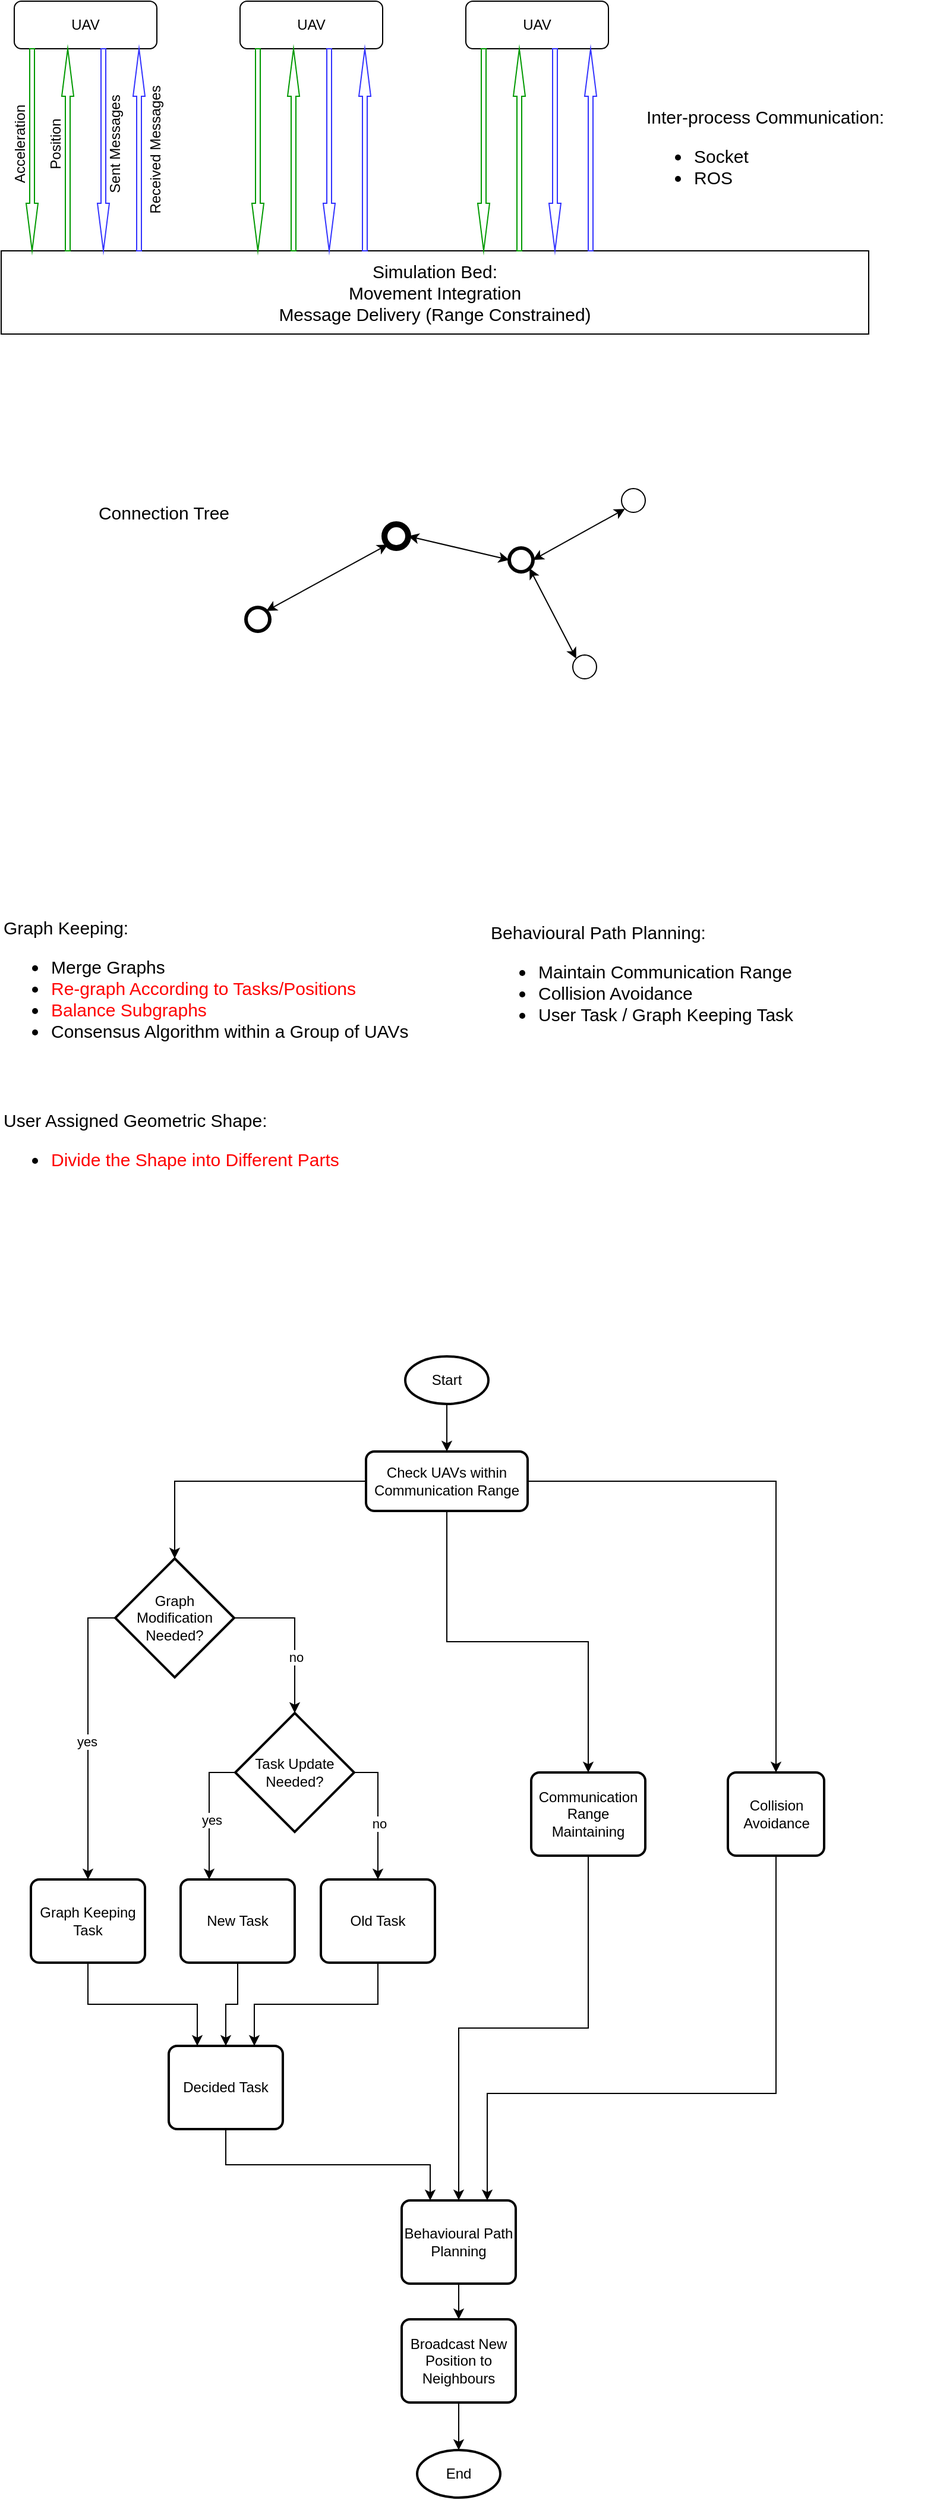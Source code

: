 <mxfile version="24.4.8" type="device">
  <diagram name="Page-1" id="dOy_JTWbOP4DsqO4voi2">
    <mxGraphModel dx="1026" dy="659" grid="1" gridSize="10" guides="1" tooltips="1" connect="1" arrows="1" fold="1" page="1" pageScale="1" pageWidth="827" pageHeight="1169" math="0" shadow="0">
      <root>
        <mxCell id="0" />
        <mxCell id="1" parent="0" />
        <mxCell id="R-u_yr59Z5yNIQ2PeN1e-1" value="UAV" style="rounded=1;whiteSpace=wrap;html=1;" parent="1" vertex="1">
          <mxGeometry x="40" y="50" width="120" height="40" as="geometry" />
        </mxCell>
        <mxCell id="R-u_yr59Z5yNIQ2PeN1e-5" value="&lt;div style=&quot;font-size: 15px;&quot;&gt;Simulation Bed:&lt;/div&gt;Movement Integration&lt;div style=&quot;font-size: 15px;&quot;&gt;Message Delivery (Range Constrained)&lt;/div&gt;" style="rounded=0;whiteSpace=wrap;html=1;fontSize=15;" parent="1" vertex="1">
          <mxGeometry x="29" y="260" width="730" height="70" as="geometry" />
        </mxCell>
        <mxCell id="R-u_yr59Z5yNIQ2PeN1e-7" value="" style="html=1;shadow=0;dashed=0;align=center;verticalAlign=middle;shape=mxgraph.arrows2.arrow;dy=0.6;dx=40;direction=south;notch=0;strokeColor=#3333FF;" parent="1" vertex="1">
          <mxGeometry x="110" y="90" width="10" height="170" as="geometry" />
        </mxCell>
        <mxCell id="R-u_yr59Z5yNIQ2PeN1e-8" value="" style="html=1;shadow=0;dashed=0;align=center;verticalAlign=middle;shape=mxgraph.arrows2.arrow;dy=0.6;dx=40;direction=north;notch=0;strokeColor=#3333FF;" parent="1" vertex="1">
          <mxGeometry x="140" y="90" width="10" height="170" as="geometry" />
        </mxCell>
        <mxCell id="R-u_yr59Z5yNIQ2PeN1e-10" value="" style="html=1;shadow=0;dashed=0;align=center;verticalAlign=middle;shape=mxgraph.arrows2.arrow;dy=0.6;dx=40;direction=south;notch=0;strokeColor=#009900;" parent="1" vertex="1">
          <mxGeometry x="50" y="90" width="10" height="170" as="geometry" />
        </mxCell>
        <mxCell id="R-u_yr59Z5yNIQ2PeN1e-11" value="" style="html=1;shadow=0;dashed=0;align=center;verticalAlign=middle;shape=mxgraph.arrows2.arrow;dy=0.6;dx=40;direction=north;notch=0;strokeColor=#009900;" parent="1" vertex="1">
          <mxGeometry x="80" y="90" width="10" height="170" as="geometry" />
        </mxCell>
        <mxCell id="R-u_yr59Z5yNIQ2PeN1e-12" value="Position" style="text;html=1;align=center;verticalAlign=middle;whiteSpace=wrap;rounded=0;direction=east;flipV=0;flipH=1;rotation=270;" parent="1" vertex="1">
          <mxGeometry x="40" y="160" width="70" height="20" as="geometry" />
        </mxCell>
        <mxCell id="R-u_yr59Z5yNIQ2PeN1e-13" value="Acceleration" style="text;html=1;align=center;verticalAlign=middle;whiteSpace=wrap;rounded=0;direction=east;flipV=0;flipH=1;rotation=270;" parent="1" vertex="1">
          <mxGeometry x="10" y="160" width="70" height="20" as="geometry" />
        </mxCell>
        <mxCell id="R-u_yr59Z5yNIQ2PeN1e-14" value="Received Messages" style="text;html=1;align=center;verticalAlign=middle;whiteSpace=wrap;rounded=0;direction=east;flipV=0;flipH=1;rotation=270;" parent="1" vertex="1">
          <mxGeometry x="100" y="165" width="117.5" height="20" as="geometry" />
        </mxCell>
        <mxCell id="R-u_yr59Z5yNIQ2PeN1e-15" value="Sent Messages" style="text;html=1;align=center;verticalAlign=middle;whiteSpace=wrap;rounded=0;direction=east;flipV=0;flipH=1;rotation=270;" parent="1" vertex="1">
          <mxGeometry x="80" y="160" width="90" height="20" as="geometry" />
        </mxCell>
        <mxCell id="R-u_yr59Z5yNIQ2PeN1e-21" value="UAV" style="rounded=1;whiteSpace=wrap;html=1;" parent="1" vertex="1">
          <mxGeometry x="230" y="50" width="120" height="40" as="geometry" />
        </mxCell>
        <mxCell id="R-u_yr59Z5yNIQ2PeN1e-22" value="" style="html=1;shadow=0;dashed=0;align=center;verticalAlign=middle;shape=mxgraph.arrows2.arrow;dy=0.6;dx=40;direction=south;notch=0;strokeColor=#3333FF;" parent="1" vertex="1">
          <mxGeometry x="300" y="90" width="10" height="170" as="geometry" />
        </mxCell>
        <mxCell id="R-u_yr59Z5yNIQ2PeN1e-23" value="" style="html=1;shadow=0;dashed=0;align=center;verticalAlign=middle;shape=mxgraph.arrows2.arrow;dy=0.6;dx=40;direction=north;notch=0;strokeColor=#3333FF;" parent="1" vertex="1">
          <mxGeometry x="330" y="90" width="10" height="170" as="geometry" />
        </mxCell>
        <mxCell id="R-u_yr59Z5yNIQ2PeN1e-24" value="" style="html=1;shadow=0;dashed=0;align=center;verticalAlign=middle;shape=mxgraph.arrows2.arrow;dy=0.6;dx=40;direction=south;notch=0;strokeColor=#009900;" parent="1" vertex="1">
          <mxGeometry x="240" y="90" width="10" height="170" as="geometry" />
        </mxCell>
        <mxCell id="R-u_yr59Z5yNIQ2PeN1e-25" value="" style="html=1;shadow=0;dashed=0;align=center;verticalAlign=middle;shape=mxgraph.arrows2.arrow;dy=0.6;dx=40;direction=north;notch=0;strokeColor=#009900;" parent="1" vertex="1">
          <mxGeometry x="270" y="90" width="10" height="170" as="geometry" />
        </mxCell>
        <mxCell id="R-u_yr59Z5yNIQ2PeN1e-30" value="UAV" style="rounded=1;whiteSpace=wrap;html=1;" parent="1" vertex="1">
          <mxGeometry x="420" y="50" width="120" height="40" as="geometry" />
        </mxCell>
        <mxCell id="R-u_yr59Z5yNIQ2PeN1e-31" value="" style="html=1;shadow=0;dashed=0;align=center;verticalAlign=middle;shape=mxgraph.arrows2.arrow;dy=0.6;dx=40;direction=south;notch=0;strokeColor=#3333FF;" parent="1" vertex="1">
          <mxGeometry x="490" y="90" width="10" height="170" as="geometry" />
        </mxCell>
        <mxCell id="R-u_yr59Z5yNIQ2PeN1e-32" value="" style="html=1;shadow=0;dashed=0;align=center;verticalAlign=middle;shape=mxgraph.arrows2.arrow;dy=0.6;dx=40;direction=north;notch=0;strokeColor=#3333FF;" parent="1" vertex="1">
          <mxGeometry x="520" y="90" width="10" height="170" as="geometry" />
        </mxCell>
        <mxCell id="R-u_yr59Z5yNIQ2PeN1e-33" value="" style="html=1;shadow=0;dashed=0;align=center;verticalAlign=middle;shape=mxgraph.arrows2.arrow;dy=0.6;dx=40;direction=south;notch=0;strokeColor=#009900;" parent="1" vertex="1">
          <mxGeometry x="430" y="90" width="10" height="170" as="geometry" />
        </mxCell>
        <mxCell id="R-u_yr59Z5yNIQ2PeN1e-34" value="" style="html=1;shadow=0;dashed=0;align=center;verticalAlign=middle;shape=mxgraph.arrows2.arrow;dy=0.6;dx=40;direction=north;notch=0;strokeColor=#009900;" parent="1" vertex="1">
          <mxGeometry x="460" y="90" width="10" height="170" as="geometry" />
        </mxCell>
        <mxCell id="R-u_yr59Z5yNIQ2PeN1e-36" value="&lt;span style=&quot;background-color: initial; font-size: 15px;&quot;&gt;Inter-process Communication:&lt;/span&gt;&lt;br style=&quot;font-size: 15px;&quot;&gt;&lt;ul style=&quot;font-size: 15px;&quot;&gt;&lt;li style=&quot;font-size: 15px;&quot;&gt;&lt;span style=&quot;background-color: initial; font-size: 15px;&quot;&gt;Socket&lt;/span&gt;&lt;/li&gt;&lt;li style=&quot;font-size: 15px;&quot;&gt;&lt;span style=&quot;background-color: initial; font-size: 15px;&quot;&gt;ROS&lt;/span&gt;&lt;/li&gt;&lt;/ul&gt;" style="text;html=1;align=left;verticalAlign=middle;whiteSpace=wrap;rounded=0;fontSize=15;" parent="1" vertex="1">
          <mxGeometry x="570" y="130" width="220" height="100" as="geometry" />
        </mxCell>
        <mxCell id="R-u_yr59Z5yNIQ2PeN1e-44" value="" style="ellipse;whiteSpace=wrap;html=1;aspect=fixed;strokeWidth=5;" parent="1" vertex="1">
          <mxGeometry x="351.5" y="490" width="20" height="20" as="geometry" />
        </mxCell>
        <mxCell id="R-u_yr59Z5yNIQ2PeN1e-52" value="" style="ellipse;whiteSpace=wrap;html=1;aspect=fixed;strokeWidth=3;" parent="1" vertex="1">
          <mxGeometry x="456.5" y="510" width="20" height="20" as="geometry" />
        </mxCell>
        <mxCell id="R-u_yr59Z5yNIQ2PeN1e-56" value="" style="endArrow=classic;startArrow=classic;html=1;rounded=0;entryX=1;entryY=0.5;entryDx=0;entryDy=0;exitX=0;exitY=0.5;exitDx=0;exitDy=0;" parent="1" source="R-u_yr59Z5yNIQ2PeN1e-52" target="R-u_yr59Z5yNIQ2PeN1e-44" edge="1">
          <mxGeometry width="50" height="50" relative="1" as="geometry">
            <mxPoint x="776.5" y="640" as="sourcePoint" />
            <mxPoint x="826.5" y="590" as="targetPoint" />
          </mxGeometry>
        </mxCell>
        <mxCell id="R-u_yr59Z5yNIQ2PeN1e-65" value="Graph Keeping:&lt;div style=&quot;font-size: 15px;&quot;&gt;&lt;ul style=&quot;font-size: 15px;&quot;&gt;&lt;li style=&quot;font-size: 15px;&quot;&gt;Merge Graphs&lt;/li&gt;&lt;li style=&quot;font-size: 15px;&quot;&gt;&lt;font color=&quot;#ff0000&quot;&gt;Re-graph According to Tasks/Positions&lt;/font&gt;&lt;/li&gt;&lt;li style=&quot;font-size: 15px;&quot;&gt;&lt;font color=&quot;#ff0000&quot;&gt;Balance Subgraphs&lt;/font&gt;&lt;/li&gt;&lt;li style=&quot;font-size: 15px;&quot;&gt;Consensus Algorithm within a Group of UAVs&lt;br&gt;&lt;/li&gt;&lt;/ul&gt;&lt;/div&gt;" style="text;html=1;align=left;verticalAlign=middle;whiteSpace=wrap;rounded=0;fontSize=15;" parent="1" vertex="1">
          <mxGeometry x="29" y="820" width="352" height="120" as="geometry" />
        </mxCell>
        <mxCell id="sjB_3AdzFpJV5kdC9Lz2-1" value="Behavioural Path Planning:&lt;div style=&quot;font-size: 15px;&quot;&gt;&lt;ul style=&quot;font-size: 15px;&quot;&gt;&lt;li style=&quot;font-size: 15px;&quot;&gt;Maintain Communication Range&lt;/li&gt;&lt;li style=&quot;font-size: 15px;&quot;&gt;Collision Avoidance&lt;br&gt;&lt;/li&gt;&lt;li style=&quot;font-size: 15px;&quot;&gt;User Task / Graph Keeping Task&lt;/li&gt;&lt;/ul&gt;&lt;/div&gt;" style="text;html=1;align=left;verticalAlign=middle;whiteSpace=wrap;rounded=0;fontSize=15;" parent="1" vertex="1">
          <mxGeometry x="439" y="820" width="379" height="110" as="geometry" />
        </mxCell>
        <mxCell id="sjB_3AdzFpJV5kdC9Lz2-2" value="&lt;div style=&quot;font-size: 15px;&quot;&gt;&lt;span style=&quot;background-color: initial;&quot;&gt;User Assigned Geometric Shape:&lt;/span&gt;&lt;br&gt;&lt;ul style=&quot;font-size: 15px;&quot;&gt;&lt;li style=&quot;font-size: 15px;&quot;&gt;&lt;span style=&quot;color: rgb(255, 0, 0); background-color: initial;&quot;&gt;Divide the Shape into Different Parts&lt;/span&gt;&lt;br&gt;&lt;/li&gt;&lt;/ul&gt;&lt;/div&gt;" style="text;html=1;align=left;verticalAlign=middle;whiteSpace=wrap;rounded=0;fontSize=15;" parent="1" vertex="1">
          <mxGeometry x="29" y="980" width="332" height="70" as="geometry" />
        </mxCell>
        <mxCell id="sjB_3AdzFpJV5kdC9Lz2-3" value="Connection Tree" style="text;html=1;align=center;verticalAlign=middle;whiteSpace=wrap;rounded=0;fontSize=15;" parent="1" vertex="1">
          <mxGeometry x="106" y="460" width="120" height="40" as="geometry" />
        </mxCell>
        <mxCell id="Rk7vr-ag9Y5q_KOg1Ef--28" style="edgeStyle=orthogonalEdgeStyle;rounded=0;orthogonalLoop=1;jettySize=auto;html=1;exitX=0.5;exitY=1;exitDx=0;exitDy=0;exitPerimeter=0;entryX=0.5;entryY=0;entryDx=0;entryDy=0;" parent="1" source="Rk7vr-ag9Y5q_KOg1Ef--1" target="Rk7vr-ag9Y5q_KOg1Ef--2" edge="1">
          <mxGeometry relative="1" as="geometry" />
        </mxCell>
        <mxCell id="Rk7vr-ag9Y5q_KOg1Ef--1" value="Start" style="strokeWidth=2;html=1;shape=mxgraph.flowchart.start_1;whiteSpace=wrap;" parent="1" vertex="1">
          <mxGeometry x="369" y="1190" width="70" height="40" as="geometry" />
        </mxCell>
        <mxCell id="Rk7vr-ag9Y5q_KOg1Ef--26" style="edgeStyle=orthogonalEdgeStyle;rounded=0;orthogonalLoop=1;jettySize=auto;html=1;exitX=1;exitY=0.5;exitDx=0;exitDy=0;entryX=0.5;entryY=0;entryDx=0;entryDy=0;" parent="1" source="Rk7vr-ag9Y5q_KOg1Ef--2" target="Rk7vr-ag9Y5q_KOg1Ef--5" edge="1">
          <mxGeometry relative="1" as="geometry" />
        </mxCell>
        <mxCell id="Rk7vr-ag9Y5q_KOg1Ef--27" style="edgeStyle=orthogonalEdgeStyle;rounded=0;orthogonalLoop=1;jettySize=auto;html=1;exitX=0.5;exitY=1;exitDx=0;exitDy=0;entryX=0.5;entryY=0;entryDx=0;entryDy=0;" parent="1" source="Rk7vr-ag9Y5q_KOg1Ef--2" target="Rk7vr-ag9Y5q_KOg1Ef--6" edge="1">
          <mxGeometry relative="1" as="geometry" />
        </mxCell>
        <mxCell id="Rk7vr-ag9Y5q_KOg1Ef--2" value="Check UAVs within Communication Range" style="rounded=1;whiteSpace=wrap;html=1;absoluteArcSize=1;arcSize=14;strokeWidth=2;" parent="1" vertex="1">
          <mxGeometry x="336" y="1270" width="136" height="50" as="geometry" />
        </mxCell>
        <mxCell id="Rk7vr-ag9Y5q_KOg1Ef--15" style="edgeStyle=orthogonalEdgeStyle;rounded=0;orthogonalLoop=1;jettySize=auto;html=1;exitX=0;exitY=0.5;exitDx=0;exitDy=0;exitPerimeter=0;entryX=0.25;entryY=0;entryDx=0;entryDy=0;" parent="1" source="Rk7vr-ag9Y5q_KOg1Ef--4" target="Rk7vr-ag9Y5q_KOg1Ef--10" edge="1">
          <mxGeometry relative="1" as="geometry" />
        </mxCell>
        <mxCell id="Rk7vr-ag9Y5q_KOg1Ef--17" value="yes" style="edgeLabel;html=1;align=center;verticalAlign=middle;resizable=0;points=[];" parent="Rk7vr-ag9Y5q_KOg1Ef--15" vertex="1" connectable="0">
          <mxGeometry x="0.107" y="2" relative="1" as="geometry">
            <mxPoint as="offset" />
          </mxGeometry>
        </mxCell>
        <mxCell id="Rk7vr-ag9Y5q_KOg1Ef--16" style="edgeStyle=orthogonalEdgeStyle;rounded=0;orthogonalLoop=1;jettySize=auto;html=1;exitX=1;exitY=0.5;exitDx=0;exitDy=0;exitPerimeter=0;entryX=0.5;entryY=0;entryDx=0;entryDy=0;" parent="1" source="Rk7vr-ag9Y5q_KOg1Ef--4" target="Rk7vr-ag9Y5q_KOg1Ef--8" edge="1">
          <mxGeometry relative="1" as="geometry" />
        </mxCell>
        <mxCell id="Rk7vr-ag9Y5q_KOg1Ef--18" value="no" style="edgeLabel;html=1;align=center;verticalAlign=middle;resizable=0;points=[];" parent="Rk7vr-ag9Y5q_KOg1Ef--16" vertex="1" connectable="0">
          <mxGeometry x="0.145" y="1" relative="1" as="geometry">
            <mxPoint as="offset" />
          </mxGeometry>
        </mxCell>
        <mxCell id="Rk7vr-ag9Y5q_KOg1Ef--4" value="Task Update Needed?" style="strokeWidth=2;html=1;shape=mxgraph.flowchart.decision;whiteSpace=wrap;" parent="1" vertex="1">
          <mxGeometry x="226" y="1490" width="100" height="100" as="geometry" />
        </mxCell>
        <mxCell id="Rk7vr-ag9Y5q_KOg1Ef--32" style="edgeStyle=orthogonalEdgeStyle;rounded=0;orthogonalLoop=1;jettySize=auto;html=1;exitX=0.5;exitY=1;exitDx=0;exitDy=0;entryX=0.75;entryY=0;entryDx=0;entryDy=0;" parent="1" source="Rk7vr-ag9Y5q_KOg1Ef--5" target="Rk7vr-ag9Y5q_KOg1Ef--29" edge="1">
          <mxGeometry relative="1" as="geometry">
            <Array as="points">
              <mxPoint x="681" y="1810" />
              <mxPoint x="438" y="1810" />
            </Array>
          </mxGeometry>
        </mxCell>
        <mxCell id="Rk7vr-ag9Y5q_KOg1Ef--5" value="Collision Avoidance" style="rounded=1;whiteSpace=wrap;html=1;absoluteArcSize=1;arcSize=14;strokeWidth=2;" parent="1" vertex="1">
          <mxGeometry x="640.5" y="1540" width="81" height="70" as="geometry" />
        </mxCell>
        <mxCell id="Rk7vr-ag9Y5q_KOg1Ef--31" style="edgeStyle=orthogonalEdgeStyle;rounded=0;orthogonalLoop=1;jettySize=auto;html=1;exitX=0.5;exitY=1;exitDx=0;exitDy=0;entryX=0.5;entryY=0;entryDx=0;entryDy=0;" parent="1" source="Rk7vr-ag9Y5q_KOg1Ef--6" target="Rk7vr-ag9Y5q_KOg1Ef--29" edge="1">
          <mxGeometry relative="1" as="geometry" />
        </mxCell>
        <mxCell id="Rk7vr-ag9Y5q_KOg1Ef--6" value="Communication Range Maintaining" style="rounded=1;whiteSpace=wrap;html=1;absoluteArcSize=1;arcSize=14;strokeWidth=2;" parent="1" vertex="1">
          <mxGeometry x="475" y="1540" width="96" height="70" as="geometry" />
        </mxCell>
        <mxCell id="Rk7vr-ag9Y5q_KOg1Ef--21" style="edgeStyle=orthogonalEdgeStyle;rounded=0;orthogonalLoop=1;jettySize=auto;html=1;exitX=0.5;exitY=1;exitDx=0;exitDy=0;entryX=0.25;entryY=0;entryDx=0;entryDy=0;" parent="1" source="Rk7vr-ag9Y5q_KOg1Ef--7" target="Rk7vr-ag9Y5q_KOg1Ef--19" edge="1">
          <mxGeometry relative="1" as="geometry" />
        </mxCell>
        <mxCell id="Rk7vr-ag9Y5q_KOg1Ef--7" value="Graph Keeping Task" style="rounded=1;whiteSpace=wrap;html=1;absoluteArcSize=1;arcSize=14;strokeWidth=2;" parent="1" vertex="1">
          <mxGeometry x="54" y="1630" width="96" height="70" as="geometry" />
        </mxCell>
        <mxCell id="Rk7vr-ag9Y5q_KOg1Ef--23" style="edgeStyle=orthogonalEdgeStyle;rounded=0;orthogonalLoop=1;jettySize=auto;html=1;exitX=0.5;exitY=1;exitDx=0;exitDy=0;entryX=0.75;entryY=0;entryDx=0;entryDy=0;" parent="1" source="Rk7vr-ag9Y5q_KOg1Ef--8" target="Rk7vr-ag9Y5q_KOg1Ef--19" edge="1">
          <mxGeometry relative="1" as="geometry" />
        </mxCell>
        <mxCell id="Rk7vr-ag9Y5q_KOg1Ef--8" value="Old Task" style="rounded=1;whiteSpace=wrap;html=1;absoluteArcSize=1;arcSize=14;strokeWidth=2;" parent="1" vertex="1">
          <mxGeometry x="298" y="1630" width="96" height="70" as="geometry" />
        </mxCell>
        <mxCell id="Rk7vr-ag9Y5q_KOg1Ef--11" style="edgeStyle=orthogonalEdgeStyle;rounded=0;orthogonalLoop=1;jettySize=auto;html=1;exitX=0;exitY=0.5;exitDx=0;exitDy=0;exitPerimeter=0;" parent="1" source="Rk7vr-ag9Y5q_KOg1Ef--9" target="Rk7vr-ag9Y5q_KOg1Ef--7" edge="1">
          <mxGeometry relative="1" as="geometry" />
        </mxCell>
        <mxCell id="Rk7vr-ag9Y5q_KOg1Ef--12" value="yes" style="edgeLabel;html=1;align=center;verticalAlign=middle;resizable=0;points=[];" parent="Rk7vr-ag9Y5q_KOg1Ef--11" vertex="1" connectable="0">
          <mxGeometry x="0.045" y="-1" relative="1" as="geometry">
            <mxPoint as="offset" />
          </mxGeometry>
        </mxCell>
        <mxCell id="Rk7vr-ag9Y5q_KOg1Ef--9" value="Graph Modification Needed?" style="strokeWidth=2;html=1;shape=mxgraph.flowchart.decision;whiteSpace=wrap;" parent="1" vertex="1">
          <mxGeometry x="125" y="1360" width="100" height="100" as="geometry" />
        </mxCell>
        <mxCell id="Rk7vr-ag9Y5q_KOg1Ef--24" style="edgeStyle=orthogonalEdgeStyle;rounded=0;orthogonalLoop=1;jettySize=auto;html=1;exitX=0.5;exitY=1;exitDx=0;exitDy=0;entryX=0.5;entryY=0;entryDx=0;entryDy=0;" parent="1" source="Rk7vr-ag9Y5q_KOg1Ef--10" target="Rk7vr-ag9Y5q_KOg1Ef--19" edge="1">
          <mxGeometry relative="1" as="geometry" />
        </mxCell>
        <mxCell id="Rk7vr-ag9Y5q_KOg1Ef--10" value="New Task" style="rounded=1;whiteSpace=wrap;html=1;absoluteArcSize=1;arcSize=14;strokeWidth=2;" parent="1" vertex="1">
          <mxGeometry x="180" y="1630" width="96" height="70" as="geometry" />
        </mxCell>
        <mxCell id="Rk7vr-ag9Y5q_KOg1Ef--13" style="edgeStyle=orthogonalEdgeStyle;rounded=0;orthogonalLoop=1;jettySize=auto;html=1;exitX=1;exitY=0.5;exitDx=0;exitDy=0;exitPerimeter=0;entryX=0.5;entryY=0;entryDx=0;entryDy=0;entryPerimeter=0;" parent="1" source="Rk7vr-ag9Y5q_KOg1Ef--9" target="Rk7vr-ag9Y5q_KOg1Ef--4" edge="1">
          <mxGeometry relative="1" as="geometry" />
        </mxCell>
        <mxCell id="Rk7vr-ag9Y5q_KOg1Ef--14" value="no" style="edgeLabel;html=1;align=center;verticalAlign=middle;resizable=0;points=[];" parent="Rk7vr-ag9Y5q_KOg1Ef--13" vertex="1" connectable="0">
          <mxGeometry x="0.282" y="1" relative="1" as="geometry">
            <mxPoint as="offset" />
          </mxGeometry>
        </mxCell>
        <mxCell id="Rk7vr-ag9Y5q_KOg1Ef--30" style="edgeStyle=orthogonalEdgeStyle;rounded=0;orthogonalLoop=1;jettySize=auto;html=1;exitX=0.5;exitY=1;exitDx=0;exitDy=0;entryX=0.25;entryY=0;entryDx=0;entryDy=0;" parent="1" source="Rk7vr-ag9Y5q_KOg1Ef--19" target="Rk7vr-ag9Y5q_KOg1Ef--29" edge="1">
          <mxGeometry relative="1" as="geometry" />
        </mxCell>
        <mxCell id="Rk7vr-ag9Y5q_KOg1Ef--19" value="Decided Task" style="rounded=1;whiteSpace=wrap;html=1;absoluteArcSize=1;arcSize=14;strokeWidth=2;" parent="1" vertex="1">
          <mxGeometry x="170" y="1770" width="96" height="70" as="geometry" />
        </mxCell>
        <mxCell id="Rk7vr-ag9Y5q_KOg1Ef--25" style="edgeStyle=orthogonalEdgeStyle;rounded=0;orthogonalLoop=1;jettySize=auto;html=1;exitX=0;exitY=0.5;exitDx=0;exitDy=0;entryX=0.5;entryY=0;entryDx=0;entryDy=0;entryPerimeter=0;" parent="1" source="Rk7vr-ag9Y5q_KOg1Ef--2" target="Rk7vr-ag9Y5q_KOg1Ef--9" edge="1">
          <mxGeometry relative="1" as="geometry" />
        </mxCell>
        <mxCell id="Rk7vr-ag9Y5q_KOg1Ef--34" style="edgeStyle=orthogonalEdgeStyle;rounded=0;orthogonalLoop=1;jettySize=auto;html=1;exitX=0.5;exitY=1;exitDx=0;exitDy=0;entryX=0.5;entryY=0;entryDx=0;entryDy=0;" parent="1" source="Rk7vr-ag9Y5q_KOg1Ef--29" target="Rk7vr-ag9Y5q_KOg1Ef--33" edge="1">
          <mxGeometry relative="1" as="geometry" />
        </mxCell>
        <mxCell id="Rk7vr-ag9Y5q_KOg1Ef--29" value="Behavioural Path Planning" style="rounded=1;whiteSpace=wrap;html=1;absoluteArcSize=1;arcSize=14;strokeWidth=2;" parent="1" vertex="1">
          <mxGeometry x="366" y="1900" width="96" height="70" as="geometry" />
        </mxCell>
        <mxCell id="Rk7vr-ag9Y5q_KOg1Ef--33" value="Broadcast New Position to Neighbours" style="rounded=1;whiteSpace=wrap;html=1;absoluteArcSize=1;arcSize=14;strokeWidth=2;" parent="1" vertex="1">
          <mxGeometry x="366" y="2000" width="96" height="70" as="geometry" />
        </mxCell>
        <mxCell id="Rk7vr-ag9Y5q_KOg1Ef--36" value="End" style="strokeWidth=2;html=1;shape=mxgraph.flowchart.start_1;whiteSpace=wrap;" parent="1" vertex="1">
          <mxGeometry x="379" y="2110" width="70" height="40" as="geometry" />
        </mxCell>
        <mxCell id="Rk7vr-ag9Y5q_KOg1Ef--37" style="edgeStyle=orthogonalEdgeStyle;rounded=0;orthogonalLoop=1;jettySize=auto;html=1;exitX=0.5;exitY=1;exitDx=0;exitDy=0;entryX=0.5;entryY=0;entryDx=0;entryDy=0;entryPerimeter=0;" parent="1" source="Rk7vr-ag9Y5q_KOg1Ef--33" target="Rk7vr-ag9Y5q_KOg1Ef--36" edge="1">
          <mxGeometry relative="1" as="geometry" />
        </mxCell>
        <mxCell id="OtFpGRBRu-zyPcfuRGoR-1" value="" style="ellipse;whiteSpace=wrap;html=1;aspect=fixed;strokeWidth=3;" vertex="1" parent="1">
          <mxGeometry x="235" y="560" width="20" height="20" as="geometry" />
        </mxCell>
        <mxCell id="OtFpGRBRu-zyPcfuRGoR-3" value="" style="endArrow=classic;startArrow=classic;html=1;rounded=0;entryX=0;entryY=1;entryDx=0;entryDy=0;exitX=1;exitY=0;exitDx=0;exitDy=0;" edge="1" parent="1" source="OtFpGRBRu-zyPcfuRGoR-1" target="R-u_yr59Z5yNIQ2PeN1e-44">
          <mxGeometry width="50" height="50" relative="1" as="geometry">
            <mxPoint x="467" y="530" as="sourcePoint" />
            <mxPoint x="382" y="510" as="targetPoint" />
          </mxGeometry>
        </mxCell>
        <mxCell id="OtFpGRBRu-zyPcfuRGoR-4" value="" style="ellipse;whiteSpace=wrap;html=1;aspect=fixed;" vertex="1" parent="1">
          <mxGeometry x="551" y="460" width="20" height="20" as="geometry" />
        </mxCell>
        <mxCell id="OtFpGRBRu-zyPcfuRGoR-5" value="" style="ellipse;whiteSpace=wrap;html=1;aspect=fixed;" vertex="1" parent="1">
          <mxGeometry x="510" y="600" width="20" height="20" as="geometry" />
        </mxCell>
        <mxCell id="OtFpGRBRu-zyPcfuRGoR-6" value="" style="endArrow=classic;startArrow=classic;html=1;rounded=0;entryX=0;entryY=1;entryDx=0;entryDy=0;exitX=1;exitY=0.5;exitDx=0;exitDy=0;" edge="1" parent="1" source="R-u_yr59Z5yNIQ2PeN1e-52" target="OtFpGRBRu-zyPcfuRGoR-4">
          <mxGeometry width="50" height="50" relative="1" as="geometry">
            <mxPoint x="467" y="530" as="sourcePoint" />
            <mxPoint x="382" y="510" as="targetPoint" />
          </mxGeometry>
        </mxCell>
        <mxCell id="OtFpGRBRu-zyPcfuRGoR-7" value="" style="endArrow=classic;startArrow=classic;html=1;rounded=0;entryX=1;entryY=1;entryDx=0;entryDy=0;exitX=0;exitY=0;exitDx=0;exitDy=0;" edge="1" parent="1" source="OtFpGRBRu-zyPcfuRGoR-5" target="R-u_yr59Z5yNIQ2PeN1e-52">
          <mxGeometry width="50" height="50" relative="1" as="geometry">
            <mxPoint x="467" y="530" as="sourcePoint" />
            <mxPoint x="382" y="510" as="targetPoint" />
          </mxGeometry>
        </mxCell>
      </root>
    </mxGraphModel>
  </diagram>
</mxfile>
